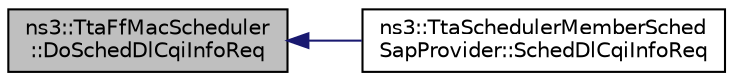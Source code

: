 digraph "ns3::TtaFfMacScheduler::DoSchedDlCqiInfoReq"
{
  edge [fontname="Helvetica",fontsize="10",labelfontname="Helvetica",labelfontsize="10"];
  node [fontname="Helvetica",fontsize="10",shape=record];
  rankdir="LR";
  Node1 [label="ns3::TtaFfMacScheduler\l::DoSchedDlCqiInfoReq",height=0.2,width=0.4,color="black", fillcolor="grey75", style="filled", fontcolor="black"];
  Node1 -> Node2 [dir="back",color="midnightblue",fontsize="10",style="solid"];
  Node2 [label="ns3::TtaSchedulerMemberSched\lSapProvider::SchedDlCqiInfoReq",height=0.2,width=0.4,color="black", fillcolor="white", style="filled",URL="$df/d0a/classns3_1_1TtaSchedulerMemberSchedSapProvider.html#a85db65f45696677ae82343c81f61935f"];
}
